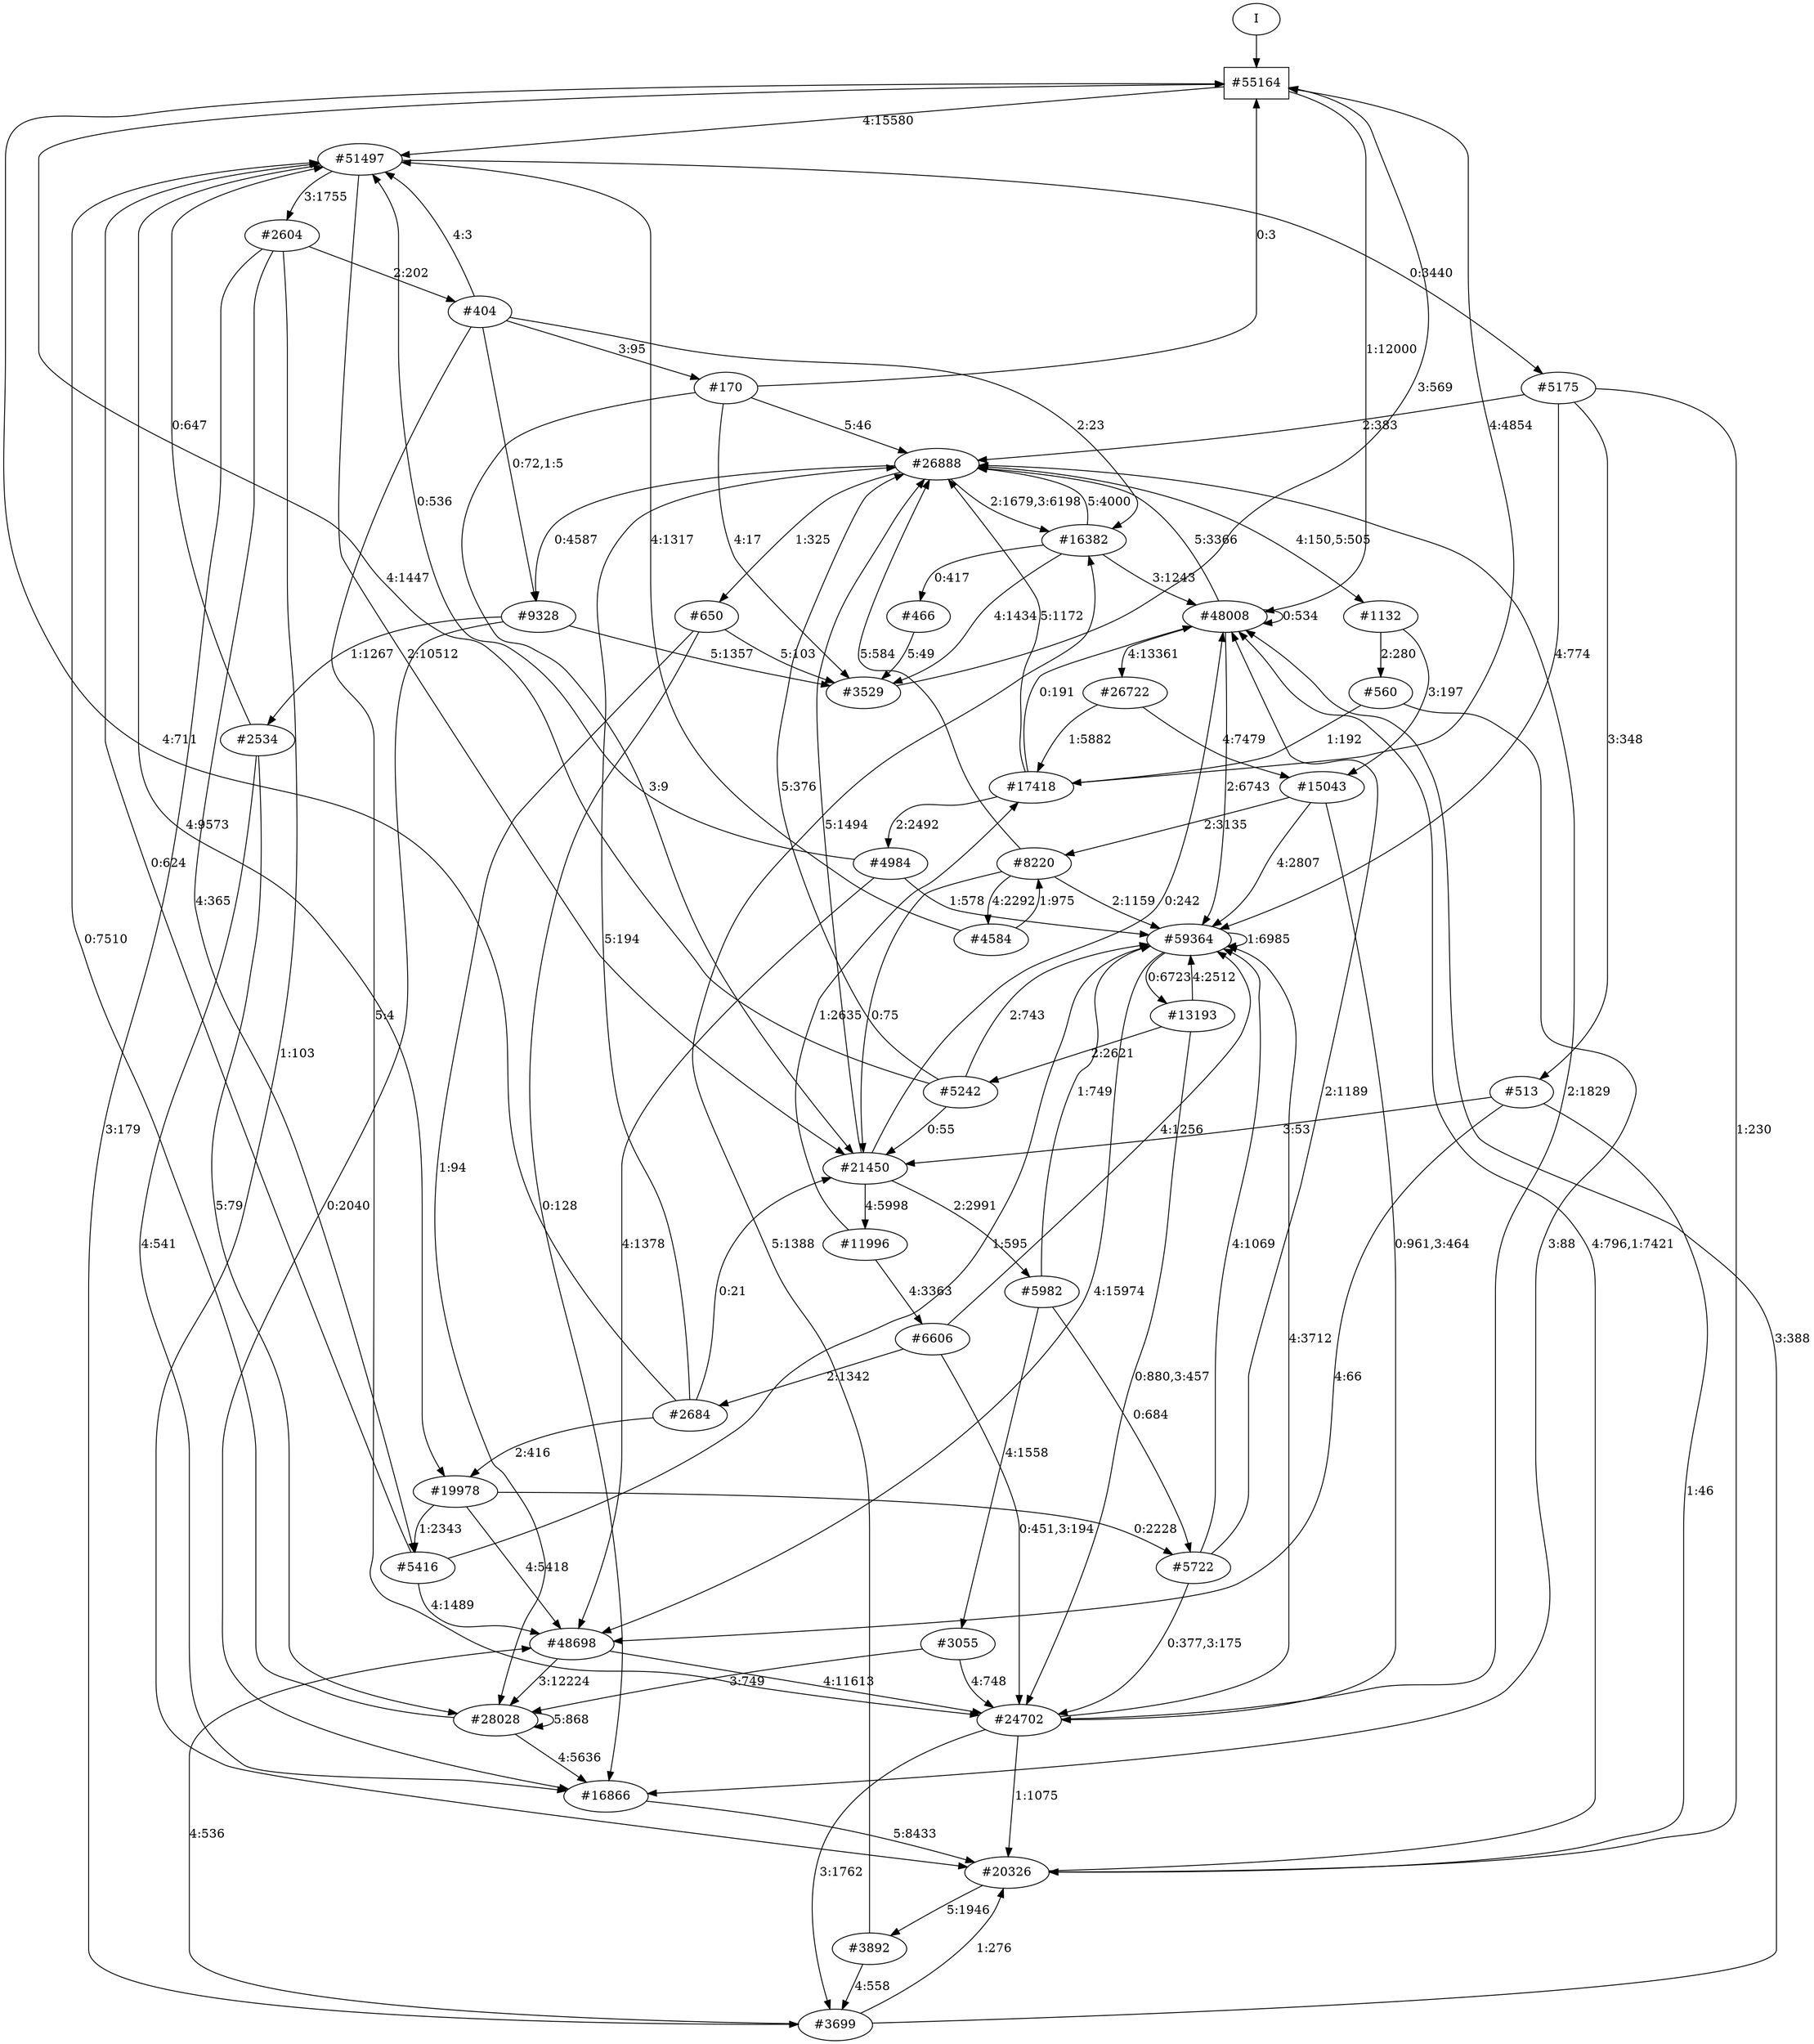// produced with flexfringe from git commitd1cf04ada0831d0605a3651971ef9a02091d8823
// dfasat/flexfringe -h=alergia -d=alergia_data -o=experiments/flexfringe_pautomac_study/flexfringe_data/exp6_n1_l0_p0_01dfa -n=1 -l=0 -p=0.01 /Users/nicholasrenninger/Google Drive/Grad School/specification learning/code/DPFA_DTS_product_experiment/dfasatInvestigations/experiments/flexfringe_pautomac_study/flexfringe_data/flexfringe_pautomac_study_train 
digraph DFA {
	0 [label="root" shape=box];
		I -> 0;
	0 [ label="#55164"  ];
		0 -> 1 [label="4:15580"  ];
		0 -> 3 [label="1:12000"  ];
	1 [ label="#51497"  ];
		1 -> 2 [label="0:3440"  ];
		1 -> 13 [label="2:10512"  ];
		1 -> 39 [label="4:9573"  ];
		1 -> 156 [label="3:1755"  ];
	39 [ label="#19978"  ];
		39 -> 40 [label="0:2228"  ];
		39 -> 145 [label="1:2343"  ];
		39 -> 159 [label="4:5418"  ];
	159 [ label="#48698"  ];
		159 -> 160 [label="3:12224"  ];
		159 -> 212 [label="4:11613"  ];
	212 [ label="#24702"  ];
		212 -> 27 [label="2:1829"  ];
		212 -> 162 [label="1:1075"  ];
		212 -> 213 [label="3:1762"  ];
		212 -> 319 [label="4:3712"  ];
	213 [ label="#3699"  ];
		213 -> 3 [label="3:388"  ];
		213 -> 159 [label="4:536"  ];
		213 -> 162 [label="1:276"  ];
	160 [ label="#28028"  ];
		160 -> 1 [label="0:7510"  ];
		160 -> 160 [label="5:868"  ];
		160 -> 161 [label="4:5636"  ];
	161 [ label="#16866"  ];
		161 -> 162 [label="5:8433"  ];
	162 [ label="#20326"  ];
		162 -> 3 [label="4:796,1:7421"  ];
		162 -> 163 [label="5:1946"  ];
	163 [ label="#3892"  ];
		163 -> 28 [label="5:1388"  ];
		163 -> 213 [label="4:558"  ];
	40 [ label="#5722"  ];
		40 -> 3 [label="2:1189"  ];
		40 -> 212 [label="0:377,3:175"  ];
		40 -> 319 [label="4:1069"  ];
	145 [ label="#5416"  ];
		145 -> 1 [label="0:624"  ];
		145 -> 159 [label="4:1489"  ];
		145 -> 319 [label="1:595"  ];
	2 [ label="#5175"  ];
		2 -> 27 [label="2:383"  ];
		2 -> 162 [label="1:230"  ];
		2 -> 319 [label="4:774"  ];
		2 -> 2779 [label="3:348"  ];
	2779 [ label="#513"  ];
		2779 -> 13 [label="3:53"  ];
		2779 -> 159 [label="4:66"  ];
		2779 -> 162 [label="1:46"  ];
	13 [ label="#21450"  ];
		13 -> 3 [label="0:242"  ];
		13 -> 14 [label="4:5998"  ];
		13 -> 27 [label="5:1494"  ];
		13 -> 733 [label="2:2991"  ];
	14 [ label="#11996"  ];
		14 -> 5 [label="1:2635"  ];
		14 -> 294 [label="4:3363"  ];
	294 [ label="#6606"  ];
		294 -> 212 [label="0:451,3:194"  ];
		294 -> 319 [label="4:1256"  ];
		294 -> 952 [label="2:1342"  ];
	952 [ label="#2684"  ];
		952 -> 0 [label="4:711"  ];
		952 -> 13 [label="0:21"  ];
		952 -> 27 [label="5:194"  ];
		952 -> 39 [label="2:416"  ];
	733 [ label="#5982"  ];
		733 -> 40 [label="0:684"  ];
		733 -> 319 [label="1:749"  ];
		733 -> 734 [label="4:1558"  ];
	734 [ label="#3055"  ];
		734 -> 160 [label="3:749"  ];
		734 -> 212 [label="4:748"  ];
	156 [ label="#2604"  ];
		156 -> 145 [label="4:365"  ];
		156 -> 157 [label="2:202"  ];
		156 -> 162 [label="1:103"  ];
		156 -> 213 [label="3:179"  ];
	157 [ label="#404"  ];
		157 -> 1 [label="4:3"  ];
		157 -> 28 [label="2:23"  ];
		157 -> 212 [label="5:4"  ];
		157 -> 2076 [label="0:72,1:5"  ];
		157 -> 6862 [label="3:95"  ];
	6862 [ label="#170"  ];
		6862 -> 0 [label="0:3"  ];
		6862 -> 13 [label="3:9"  ];
		6862 -> 27 [label="5:46"  ];
		6862 -> 2077 [label="4:17"  ];
	3 [ label="#48008"  ];
		3 -> 3 [label="0:534"  ];
		3 -> 4 [label="4:13361"  ];
		3 -> 27 [label="5:3366"  ];
		3 -> 319 [label="2:6743"  ];
	4 [ label="#26722"  ];
		4 -> 5 [label="1:5882"  ];
		4 -> 29 [label="4:7479"  ];
	29 [ label="#15043"  ];
		29 -> 100 [label="2:3135"  ];
		29 -> 212 [label="0:961,3:464"  ];
		29 -> 319 [label="4:2807"  ];
	100 [ label="#8220"  ];
		100 -> 13 [label="0:75"  ];
		100 -> 27 [label="5:584"  ];
		100 -> 319 [label="2:1159"  ];
		100 -> 1192 [label="4:2292"  ];
	1192 [ label="#4584"  ];
		1192 -> 1 [label="4:1317"  ];
		1192 -> 100 [label="1:975"  ];
	5 [ label="#17418"  ];
		5 -> 0 [label="4:4854"  ];
		5 -> 3 [label="0:191"  ];
		5 -> 27 [label="5:1172"  ];
		5 -> 265 [label="2:2492"  ];
	265 [ label="#4984"  ];
		265 -> 1 [label="0:536"  ];
		265 -> 159 [label="4:1378"  ];
		265 -> 319 [label="1:578"  ];
	319 [ label="#59364"  ];
		319 -> 159 [label="4:15974"  ];
		319 -> 319 [label="1:6985"  ];
		319 -> 422 [label="0:6723"  ];
	422 [ label="#13193"  ];
		422 -> 212 [label="0:880,3:457"  ];
		422 -> 319 [label="4:2512"  ];
		422 -> 714 [label="2:2621"  ];
	714 [ label="#5242"  ];
		714 -> 0 [label="4:1447"  ];
		714 -> 13 [label="0:55"  ];
		714 -> 27 [label="5:376"  ];
		714 -> 319 [label="2:743"  ];
	27 [ label="#26888"  ];
		27 -> 28 [label="2:1679,3:6198"  ];
		27 -> 210 [label="1:325"  ];
		27 -> 660 [label="4:150,5:505"  ];
		27 -> 2076 [label="0:4587"  ];
	2076 [ label="#9328"  ];
		2076 -> 161 [label="0:2040"  ];
		2076 -> 2077 [label="5:1357"  ];
		2076 -> 2647 [label="1:1267"  ];
	2647 [ label="#2534"  ];
		2647 -> 1 [label="0:647"  ];
		2647 -> 160 [label="5:79"  ];
		2647 -> 161 [label="4:541"  ];
	2077 [ label="#3529"  ];
		2077 -> 0 [label="3:569"  ];
	210 [ label="#650"  ];
		210 -> 160 [label="1:94"  ];
		210 -> 161 [label="0:128"  ];
		210 -> 2077 [label="5:103"  ];
	660 [ label="#1132"  ];
		660 -> 29 [label="3:197"  ];
		660 -> 661 [label="2:280"  ];
	661 [ label="#560"  ];
		661 -> 5 [label="1:192"  ];
		661 -> 161 [label="3:88"  ];
	28 [ label="#16382"  ];
		28 -> 3 [label="3:1243"  ];
		28 -> 27 [label="5:4000"  ];
		28 -> 2077 [label="4:1434"  ];
		28 -> 3101 [label="0:417"  ];
	3101 [ label="#466"  ];
		3101 -> 2077 [label="5:49"  ];
}
